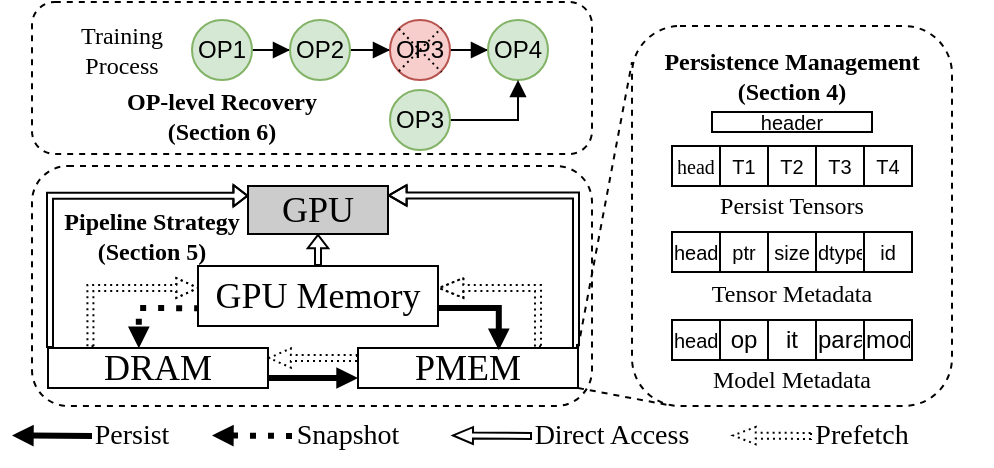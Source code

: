 <mxfile version="24.4.10" type="github">
  <diagram name="第 1 页" id="ikLzCUvxTCN8PEUle8a8">
    <mxGraphModel dx="556" dy="315" grid="1" gridSize="10" guides="1" tooltips="1" connect="1" arrows="1" fold="1" page="1" pageScale="1" pageWidth="827" pageHeight="1169" math="0" shadow="0">
      <root>
        <mxCell id="0" />
        <mxCell id="1" parent="0" />
        <mxCell id="c696yYMnAaCPP0QdVFR3-3" value="" style="rounded=1;whiteSpace=wrap;html=1;dashed=1;fillColor=none;" vertex="1" parent="1">
          <mxGeometry x="260" y="230" width="280" height="120" as="geometry" />
        </mxCell>
        <mxCell id="cLVqLLb1M3J95ejtOXIe-27" style="edgeStyle=orthogonalEdgeStyle;rounded=0;orthogonalLoop=1;jettySize=auto;html=1;startArrow=block;startFill=1;endArrow=none;endFill=0;strokeColor=default;strokeWidth=1;align=center;verticalAlign=middle;arcSize=20;fontFamily=Helvetica;fontSize=11;fontColor=default;labelBackgroundColor=default;sourcePerimeterSpacing=0;targetPerimeterSpacing=0;shape=flexArrow;endSize=3;startSize=2.63;startWidth=6.271;width=3;exitX=0.999;exitY=0.197;exitDx=0;exitDy=0;exitPerimeter=0;" parent="1" edge="1" source="cLVqLLb1M3J95ejtOXIe-1">
          <mxGeometry relative="1" as="geometry">
            <Array as="points">
              <mxPoint x="532" y="245" />
              <mxPoint x="532" y="321" />
            </Array>
            <mxPoint x="437" y="171" as="sourcePoint" />
            <mxPoint x="533" y="321" as="targetPoint" />
          </mxGeometry>
        </mxCell>
        <mxCell id="cLVqLLb1M3J95ejtOXIe-28" style="edgeStyle=orthogonalEdgeStyle;rounded=0;orthogonalLoop=1;jettySize=auto;html=1;entryX=0;entryY=0;entryDx=0;entryDy=0;endArrow=none;endFill=0;startArrow=block;startFill=1;strokeColor=default;strokeWidth=1;align=center;verticalAlign=middle;arcSize=20;fontFamily=Helvetica;fontSize=11;fontColor=default;labelBackgroundColor=default;sourcePerimeterSpacing=0;targetPerimeterSpacing=0;shape=flexArrow;startSize=2.001;endSize=3;width=3;startWidth=6.697;exitX=0.003;exitY=0.203;exitDx=0;exitDy=0;exitPerimeter=0;" parent="1" edge="1" target="cLVqLLb1M3J95ejtOXIe-6" source="cLVqLLb1M3J95ejtOXIe-1">
          <mxGeometry relative="1" as="geometry">
            <Array as="points">
              <mxPoint x="269" y="245" />
              <mxPoint x="269" y="321" />
            </Array>
            <mxPoint x="369" y="171" as="sourcePoint" />
            <mxPoint x="269" y="301" as="targetPoint" />
          </mxGeometry>
        </mxCell>
        <mxCell id="cLVqLLb1M3J95ejtOXIe-1" value="&lt;font style=&quot;font-size: 18px;&quot; face=&quot;Times New Roman&quot;&gt;GPU&lt;/font&gt;" style="rounded=0;whiteSpace=wrap;html=1;fillColor=#CCCCCC;" parent="1" vertex="1">
          <mxGeometry x="368" y="240" width="70" height="24" as="geometry" />
        </mxCell>
        <mxCell id="cLVqLLb1M3J95ejtOXIe-19" style="rounded=0;orthogonalLoop=1;jettySize=auto;html=1;exitX=1;exitY=0.75;exitDx=0;exitDy=0;entryX=0;entryY=0.75;entryDx=0;entryDy=0;strokeWidth=3;endArrow=block;endFill=1;endSize=3;" parent="1" source="cLVqLLb1M3J95ejtOXIe-6" target="cLVqLLb1M3J95ejtOXIe-7" edge="1">
          <mxGeometry relative="1" as="geometry">
            <mxPoint x="373" y="333" as="sourcePoint" />
            <mxPoint x="433" y="333" as="targetPoint" />
          </mxGeometry>
        </mxCell>
        <mxCell id="lA-q4z8uY-RxapRnXuGq-3" style="edgeStyle=orthogonalEdgeStyle;rounded=0;orthogonalLoop=1;jettySize=auto;html=1;exitX=0.193;exitY=-0.019;exitDx=0;exitDy=0;entryX=0.004;entryY=0.39;entryDx=0;entryDy=0;exitPerimeter=0;dashed=1;dashPattern=1 2;strokeColor=default;strokeWidth=1;align=center;verticalAlign=middle;fontFamily=Helvetica;fontSize=11;fontColor=default;labelBackgroundColor=default;endArrow=block;endFill=1;shape=flexArrow;endWidth=6;endSize=3.28;width=3;entryPerimeter=0;" parent="1" source="cLVqLLb1M3J95ejtOXIe-6" target="cLVqLLb1M3J95ejtOXIe-2" edge="1">
          <mxGeometry relative="1" as="geometry">
            <Array as="points">
              <mxPoint x="289" y="291" />
              <mxPoint x="344" y="291" />
            </Array>
          </mxGeometry>
        </mxCell>
        <mxCell id="cLVqLLb1M3J95ejtOXIe-6" value="&lt;font face=&quot;Times New Roman&quot; style=&quot;font-size: 18px;&quot;&gt;DRAM&lt;/font&gt;" style="rounded=0;whiteSpace=wrap;html=1;" parent="1" vertex="1">
          <mxGeometry x="268" y="321" width="110" height="20" as="geometry" />
        </mxCell>
        <mxCell id="cLVqLLb1M3J95ejtOXIe-17" style="rounded=0;orthogonalLoop=1;jettySize=auto;html=1;exitX=1;exitY=0;exitDx=0;exitDy=0;entryX=0;entryY=0.095;entryDx=0;entryDy=0;endArrow=none;endFill=0;dashed=1;entryPerimeter=0;" parent="1" source="cLVqLLb1M3J95ejtOXIe-7" target="cLVqLLb1M3J95ejtOXIe-16" edge="1">
          <mxGeometry relative="1" as="geometry" />
        </mxCell>
        <mxCell id="cLVqLLb1M3J95ejtOXIe-22" style="rounded=0;orthogonalLoop=1;jettySize=auto;html=1;exitX=0;exitY=0.25;exitDx=0;exitDy=0;strokeWidth=1;entryX=1;entryY=0.25;entryDx=0;entryDy=0;endArrow=block;endFill=1;dashed=1;dashPattern=1 2;strokeColor=default;align=center;verticalAlign=middle;fontFamily=Helvetica;fontSize=11;fontColor=default;labelBackgroundColor=default;shape=flexArrow;width=3;startSize=3;endSize=3.311;endWidth=5.645;" parent="1" source="cLVqLLb1M3J95ejtOXIe-7" target="cLVqLLb1M3J95ejtOXIe-6" edge="1">
          <mxGeometry relative="1" as="geometry">
            <mxPoint x="433" y="310" as="sourcePoint" />
            <mxPoint x="383" y="310" as="targetPoint" />
          </mxGeometry>
        </mxCell>
        <mxCell id="lA-q4z8uY-RxapRnXuGq-2" style="edgeStyle=orthogonalEdgeStyle;rounded=0;orthogonalLoop=1;jettySize=auto;html=1;exitX=0.818;exitY=-0.015;exitDx=0;exitDy=0;entryX=1;entryY=0.343;entryDx=0;entryDy=0;exitPerimeter=0;dashed=1;dashPattern=1 2;strokeColor=default;strokeWidth=1;align=center;verticalAlign=middle;fontFamily=Helvetica;fontSize=11;fontColor=default;labelBackgroundColor=default;endArrow=block;endFill=1;shape=flexArrow;width=3;endWidth=5.968;endSize=3.731;entryPerimeter=0;" parent="1" source="cLVqLLb1M3J95ejtOXIe-7" target="cLVqLLb1M3J95ejtOXIe-2" edge="1">
          <mxGeometry relative="1" as="geometry">
            <Array as="points">
              <mxPoint x="513" y="291" />
              <mxPoint x="463" y="291" />
            </Array>
          </mxGeometry>
        </mxCell>
        <mxCell id="cLVqLLb1M3J95ejtOXIe-7" value="&lt;font face=&quot;Times New Roman&quot; style=&quot;font-size: 18px;&quot;&gt;PMEM&lt;/font&gt;" style="rounded=0;whiteSpace=wrap;html=1;" parent="1" vertex="1">
          <mxGeometry x="423" y="321" width="110" height="20" as="geometry" />
        </mxCell>
        <mxCell id="cLVqLLb1M3J95ejtOXIe-16" value="" style="rounded=1;whiteSpace=wrap;html=1;dashed=1;" parent="1" vertex="1">
          <mxGeometry x="560" y="160" width="160" height="190" as="geometry" />
        </mxCell>
        <mxCell id="cLVqLLb1M3J95ejtOXIe-18" style="rounded=0;orthogonalLoop=1;jettySize=auto;html=1;exitX=1;exitY=1;exitDx=0;exitDy=0;entryX=0.117;entryY=0.998;entryDx=0;entryDy=0;endArrow=none;endFill=0;dashed=1;entryPerimeter=0;" parent="1" source="cLVqLLb1M3J95ejtOXIe-7" target="cLVqLLb1M3J95ejtOXIe-16" edge="1">
          <mxGeometry relative="1" as="geometry">
            <mxPoint x="490" y="340" as="sourcePoint" />
            <mxPoint x="540" y="350" as="targetPoint" />
          </mxGeometry>
        </mxCell>
        <mxCell id="cLVqLLb1M3J95ejtOXIe-24" style="edgeStyle=orthogonalEdgeStyle;rounded=0;orthogonalLoop=1;jettySize=auto;html=1;exitX=0.009;exitY=0.704;exitDx=0;exitDy=0;strokeColor=default;strokeWidth=3;align=center;verticalAlign=middle;fontFamily=Helvetica;fontSize=11;fontColor=default;labelBackgroundColor=default;endArrow=block;endFill=1;endSize=3;dashed=1;dashPattern=1 2;entryX=0.413;entryY=0.006;entryDx=0;entryDy=0;entryPerimeter=0;exitPerimeter=0;" parent="1" source="cLVqLLb1M3J95ejtOXIe-2" edge="1" target="cLVqLLb1M3J95ejtOXIe-6">
          <mxGeometry relative="1" as="geometry">
            <mxPoint x="313" y="301" as="targetPoint" />
            <Array as="points">
              <mxPoint x="343" y="301" />
              <mxPoint x="313" y="301" />
            </Array>
          </mxGeometry>
        </mxCell>
        <mxCell id="cLVqLLb1M3J95ejtOXIe-25" style="edgeStyle=orthogonalEdgeStyle;rounded=0;orthogonalLoop=1;jettySize=auto;html=1;exitX=1;exitY=0.75;exitDx=0;exitDy=0;strokeWidth=3;endArrow=block;endFill=1;endSize=3;entryX=0.64;entryY=0.056;entryDx=0;entryDy=0;entryPerimeter=0;" parent="1" source="cLVqLLb1M3J95ejtOXIe-2" edge="1" target="cLVqLLb1M3J95ejtOXIe-7">
          <mxGeometry relative="1" as="geometry">
            <mxPoint x="493" y="301" as="targetPoint" />
            <Array as="points">
              <mxPoint x="463" y="301" />
              <mxPoint x="493" y="301" />
            </Array>
          </mxGeometry>
        </mxCell>
        <mxCell id="cLVqLLb1M3J95ejtOXIe-29" style="edgeStyle=orthogonalEdgeStyle;rounded=0;orthogonalLoop=1;jettySize=auto;html=1;entryX=0.5;entryY=1;entryDx=0;entryDy=0;endArrow=block;endFill=0;strokeColor=default;strokeWidth=1;align=center;verticalAlign=middle;arcSize=20;fontFamily=Helvetica;fontSize=11;fontColor=default;labelBackgroundColor=default;startArrow=none;startFill=0;sourcePerimeterSpacing=0;targetPerimeterSpacing=0;shape=flexArrow;width=3;endSize=1.857;startSize=3;endWidth=6.214;exitX=0.5;exitY=0;exitDx=0;exitDy=0;" parent="1" target="cLVqLLb1M3J95ejtOXIe-1" edge="1" source="cLVqLLb1M3J95ejtOXIe-2">
          <mxGeometry relative="1" as="geometry">
            <mxPoint x="403" y="211" as="sourcePoint" />
          </mxGeometry>
        </mxCell>
        <mxCell id="cLVqLLb1M3J95ejtOXIe-30" value="" style="shape=table;startSize=0;container=1;collapsible=0;childLayout=tableLayout;fontSize=12;" parent="1" vertex="1">
          <mxGeometry x="580" y="220" width="120" height="20" as="geometry" />
        </mxCell>
        <mxCell id="cLVqLLb1M3J95ejtOXIe-31" value="" style="shape=tableRow;horizontal=0;startSize=0;swimlaneHead=0;swimlaneBody=0;strokeColor=inherit;top=0;left=0;bottom=0;right=0;collapsible=0;dropTarget=0;fillColor=none;points=[[0,0.5],[1,0.5]];portConstraint=eastwest;" parent="cLVqLLb1M3J95ejtOXIe-30" vertex="1">
          <mxGeometry width="120" height="20" as="geometry" />
        </mxCell>
        <mxCell id="cLVqLLb1M3J95ejtOXIe-32" value="&lt;font face=&quot;Times New Roman&quot; style=&quot;font-size: 10px;&quot;&gt;head&lt;/font&gt;" style="shape=partialRectangle;html=1;whiteSpace=wrap;connectable=0;strokeColor=inherit;overflow=hidden;fillColor=none;top=0;left=0;bottom=0;right=0;pointerEvents=1;" parent="cLVqLLb1M3J95ejtOXIe-31" vertex="1">
          <mxGeometry width="24" height="20" as="geometry">
            <mxRectangle width="24" height="20" as="alternateBounds" />
          </mxGeometry>
        </mxCell>
        <mxCell id="cLVqLLb1M3J95ejtOXIe-33" value="T1" style="shape=partialRectangle;html=1;whiteSpace=wrap;connectable=0;strokeColor=inherit;overflow=hidden;fillColor=none;top=0;left=0;bottom=0;right=0;pointerEvents=1;fontSize=10;" parent="cLVqLLb1M3J95ejtOXIe-31" vertex="1">
          <mxGeometry x="24" width="24" height="20" as="geometry">
            <mxRectangle width="24" height="20" as="alternateBounds" />
          </mxGeometry>
        </mxCell>
        <mxCell id="cLVqLLb1M3J95ejtOXIe-34" value="T2" style="shape=partialRectangle;html=1;whiteSpace=wrap;connectable=0;strokeColor=inherit;overflow=hidden;fillColor=none;top=0;left=0;bottom=0;right=0;pointerEvents=1;fontSize=10;" parent="cLVqLLb1M3J95ejtOXIe-31" vertex="1">
          <mxGeometry x="48" width="24" height="20" as="geometry">
            <mxRectangle width="24" height="20" as="alternateBounds" />
          </mxGeometry>
        </mxCell>
        <mxCell id="cLVqLLb1M3J95ejtOXIe-35" value="T3" style="shape=partialRectangle;html=1;whiteSpace=wrap;connectable=0;strokeColor=inherit;overflow=hidden;fillColor=none;top=0;left=0;bottom=0;right=0;pointerEvents=1;fontSize=10;" parent="cLVqLLb1M3J95ejtOXIe-31" vertex="1">
          <mxGeometry x="72" width="24" height="20" as="geometry">
            <mxRectangle width="24" height="20" as="alternateBounds" />
          </mxGeometry>
        </mxCell>
        <mxCell id="cLVqLLb1M3J95ejtOXIe-36" value="T4" style="shape=partialRectangle;html=1;whiteSpace=wrap;connectable=0;strokeColor=inherit;overflow=hidden;fillColor=none;top=0;left=0;bottom=0;right=0;pointerEvents=1;fontSize=10;" parent="cLVqLLb1M3J95ejtOXIe-31" vertex="1">
          <mxGeometry x="96" width="24" height="20" as="geometry">
            <mxRectangle width="24" height="20" as="alternateBounds" />
          </mxGeometry>
        </mxCell>
        <mxCell id="cLVqLLb1M3J95ejtOXIe-37" value="&lt;font face=&quot;Times New Roman&quot;&gt;Persist Tensors&lt;/font&gt;" style="text;html=1;align=center;verticalAlign=middle;whiteSpace=wrap;rounded=0;" parent="1" vertex="1">
          <mxGeometry x="590" y="235" width="100" height="30" as="geometry" />
        </mxCell>
        <mxCell id="cLVqLLb1M3J95ejtOXIe-38" value="" style="shape=table;startSize=0;container=1;collapsible=0;childLayout=tableLayout;" parent="1" vertex="1">
          <mxGeometry x="580" y="263" width="120" height="20" as="geometry" />
        </mxCell>
        <mxCell id="cLVqLLb1M3J95ejtOXIe-39" value="" style="shape=tableRow;horizontal=0;startSize=0;swimlaneHead=0;swimlaneBody=0;strokeColor=inherit;top=0;left=0;bottom=0;right=0;collapsible=0;dropTarget=0;fillColor=none;points=[[0,0.5],[1,0.5]];portConstraint=eastwest;" parent="cLVqLLb1M3J95ejtOXIe-38" vertex="1">
          <mxGeometry width="120" height="20" as="geometry" />
        </mxCell>
        <mxCell id="cLVqLLb1M3J95ejtOXIe-40" value="&lt;font style=&quot;font-size: 10px;&quot;&gt;head&lt;/font&gt;" style="shape=partialRectangle;html=1;whiteSpace=wrap;connectable=0;strokeColor=inherit;overflow=hidden;fillColor=none;top=0;left=0;bottom=0;right=0;pointerEvents=1;" parent="cLVqLLb1M3J95ejtOXIe-39" vertex="1">
          <mxGeometry width="24" height="20" as="geometry">
            <mxRectangle width="24" height="20" as="alternateBounds" />
          </mxGeometry>
        </mxCell>
        <mxCell id="cLVqLLb1M3J95ejtOXIe-41" value="&lt;font style=&quot;font-size: 10px;&quot;&gt;ptr&lt;/font&gt;" style="shape=partialRectangle;html=1;whiteSpace=wrap;connectable=0;strokeColor=inherit;overflow=hidden;fillColor=none;top=0;left=0;bottom=0;right=0;pointerEvents=1;" parent="cLVqLLb1M3J95ejtOXIe-39" vertex="1">
          <mxGeometry x="24" width="24" height="20" as="geometry">
            <mxRectangle width="24" height="20" as="alternateBounds" />
          </mxGeometry>
        </mxCell>
        <mxCell id="cLVqLLb1M3J95ejtOXIe-42" value="&lt;font style=&quot;font-size: 10px;&quot;&gt;size&lt;/font&gt;" style="shape=partialRectangle;html=1;whiteSpace=wrap;connectable=0;strokeColor=inherit;overflow=hidden;fillColor=none;top=0;left=0;bottom=0;right=0;pointerEvents=1;" parent="cLVqLLb1M3J95ejtOXIe-39" vertex="1">
          <mxGeometry x="48" width="24" height="20" as="geometry">
            <mxRectangle width="24" height="20" as="alternateBounds" />
          </mxGeometry>
        </mxCell>
        <mxCell id="cLVqLLb1M3J95ejtOXIe-43" value="&lt;font style=&quot;font-size: 10px;&quot;&gt;dtype&lt;/font&gt;" style="shape=partialRectangle;html=1;whiteSpace=wrap;connectable=0;strokeColor=inherit;overflow=hidden;fillColor=none;top=0;left=0;bottom=0;right=0;pointerEvents=1;" parent="cLVqLLb1M3J95ejtOXIe-39" vertex="1">
          <mxGeometry x="72" width="24" height="20" as="geometry">
            <mxRectangle width="24" height="20" as="alternateBounds" />
          </mxGeometry>
        </mxCell>
        <mxCell id="cLVqLLb1M3J95ejtOXIe-44" value="&lt;font style=&quot;font-size: 10px;&quot;&gt;id&lt;/font&gt;" style="shape=partialRectangle;html=1;whiteSpace=wrap;connectable=0;strokeColor=inherit;overflow=hidden;fillColor=none;top=0;left=0;bottom=0;right=0;pointerEvents=1;" parent="cLVqLLb1M3J95ejtOXIe-39" vertex="1">
          <mxGeometry x="96" width="24" height="20" as="geometry">
            <mxRectangle width="24" height="20" as="alternateBounds" />
          </mxGeometry>
        </mxCell>
        <mxCell id="cLVqLLb1M3J95ejtOXIe-45" value="&lt;font face=&quot;Times New Roman&quot;&gt;Tensor Metadata&lt;/font&gt;" style="text;html=1;align=center;verticalAlign=middle;whiteSpace=wrap;rounded=0;" parent="1" vertex="1">
          <mxGeometry x="590" y="279" width="100" height="30" as="geometry" />
        </mxCell>
        <mxCell id="cLVqLLb1M3J95ejtOXIe-46" value="" style="shape=table;startSize=0;container=1;collapsible=0;childLayout=tableLayout;" parent="1" vertex="1">
          <mxGeometry x="580" y="307" width="120" height="20" as="geometry" />
        </mxCell>
        <mxCell id="cLVqLLb1M3J95ejtOXIe-47" value="" style="shape=tableRow;horizontal=0;startSize=0;swimlaneHead=0;swimlaneBody=0;strokeColor=inherit;top=0;left=0;bottom=0;right=0;collapsible=0;dropTarget=0;fillColor=none;points=[[0,0.5],[1,0.5]];portConstraint=eastwest;" parent="cLVqLLb1M3J95ejtOXIe-46" vertex="1">
          <mxGeometry width="120" height="20" as="geometry" />
        </mxCell>
        <mxCell id="cLVqLLb1M3J95ejtOXIe-48" value="&lt;font style=&quot;font-size: 10px;&quot;&gt;head&lt;/font&gt;" style="shape=partialRectangle;html=1;whiteSpace=wrap;connectable=0;strokeColor=inherit;overflow=hidden;fillColor=none;top=0;left=0;bottom=0;right=0;pointerEvents=1;" parent="cLVqLLb1M3J95ejtOXIe-47" vertex="1">
          <mxGeometry width="24" height="20" as="geometry">
            <mxRectangle width="24" height="20" as="alternateBounds" />
          </mxGeometry>
        </mxCell>
        <mxCell id="cLVqLLb1M3J95ejtOXIe-49" value="op" style="shape=partialRectangle;html=1;whiteSpace=wrap;connectable=0;strokeColor=inherit;overflow=hidden;fillColor=none;top=0;left=0;bottom=0;right=0;pointerEvents=1;" parent="cLVqLLb1M3J95ejtOXIe-47" vertex="1">
          <mxGeometry x="24" width="24" height="20" as="geometry">
            <mxRectangle width="24" height="20" as="alternateBounds" />
          </mxGeometry>
        </mxCell>
        <mxCell id="cLVqLLb1M3J95ejtOXIe-50" value="it" style="shape=partialRectangle;html=1;whiteSpace=wrap;connectable=0;strokeColor=inherit;overflow=hidden;fillColor=none;top=0;left=0;bottom=0;right=0;pointerEvents=1;" parent="cLVqLLb1M3J95ejtOXIe-47" vertex="1">
          <mxGeometry x="48" width="24" height="20" as="geometry">
            <mxRectangle width="24" height="20" as="alternateBounds" />
          </mxGeometry>
        </mxCell>
        <mxCell id="cLVqLLb1M3J95ejtOXIe-51" value="para" style="shape=partialRectangle;html=1;whiteSpace=wrap;connectable=0;strokeColor=inherit;overflow=hidden;fillColor=none;top=0;left=0;bottom=0;right=0;pointerEvents=1;" parent="cLVqLLb1M3J95ejtOXIe-47" vertex="1">
          <mxGeometry x="72" width="24" height="20" as="geometry">
            <mxRectangle width="24" height="20" as="alternateBounds" />
          </mxGeometry>
        </mxCell>
        <mxCell id="cLVqLLb1M3J95ejtOXIe-52" value="mod" style="shape=partialRectangle;html=1;whiteSpace=wrap;connectable=0;strokeColor=inherit;overflow=hidden;fillColor=none;top=0;left=0;bottom=0;right=0;pointerEvents=1;" parent="cLVqLLb1M3J95ejtOXIe-47" vertex="1">
          <mxGeometry x="96" width="24" height="20" as="geometry">
            <mxRectangle width="24" height="20" as="alternateBounds" />
          </mxGeometry>
        </mxCell>
        <mxCell id="cLVqLLb1M3J95ejtOXIe-53" value="&lt;font face=&quot;Times New Roman&quot;&gt;Model Metadata&lt;/font&gt;" style="text;html=1;align=center;verticalAlign=middle;whiteSpace=wrap;rounded=0;" parent="1" vertex="1">
          <mxGeometry x="590" y="322" width="100" height="30" as="geometry" />
        </mxCell>
        <mxCell id="cLVqLLb1M3J95ejtOXIe-56" value="&lt;font style=&quot;font-size: 14px;&quot; face=&quot;Times New Roman&quot;&gt;Persist&lt;/font&gt;" style="text;html=1;align=center;verticalAlign=middle;whiteSpace=wrap;rounded=0;" parent="1" vertex="1">
          <mxGeometry x="280" y="350" width="60" height="30" as="geometry" />
        </mxCell>
        <mxCell id="cLVqLLb1M3J95ejtOXIe-58" style="rounded=0;orthogonalLoop=1;jettySize=auto;html=1;strokeWidth=3;entryX=1;entryY=0.25;entryDx=0;entryDy=0;endArrow=block;endFill=1;endSize=3;dashed=1;dashPattern=1 2;" parent="1" edge="1">
          <mxGeometry relative="1" as="geometry">
            <mxPoint x="390" y="365" as="sourcePoint" />
            <mxPoint x="350" y="364.71" as="targetPoint" />
          </mxGeometry>
        </mxCell>
        <mxCell id="cLVqLLb1M3J95ejtOXIe-59" value="&lt;font style=&quot;font-size: 14px;&quot; face=&quot;Times New Roman&quot;&gt;Snapshot&lt;/font&gt;" style="text;html=1;align=center;verticalAlign=middle;whiteSpace=wrap;rounded=0;" parent="1" vertex="1">
          <mxGeometry x="388" y="350" width="60" height="30" as="geometry" />
        </mxCell>
        <mxCell id="cLVqLLb1M3J95ejtOXIe-60" style="rounded=0;orthogonalLoop=1;jettySize=auto;html=1;strokeWidth=3;entryX=1;entryY=0.25;entryDx=0;entryDy=0;endArrow=block;endFill=1;endSize=3;" parent="1" edge="1">
          <mxGeometry relative="1" as="geometry">
            <mxPoint x="290" y="365" as="sourcePoint" />
            <mxPoint x="250" y="364.71" as="targetPoint" />
          </mxGeometry>
        </mxCell>
        <mxCell id="cLVqLLb1M3J95ejtOXIe-61" style="rounded=0;orthogonalLoop=1;jettySize=auto;html=1;strokeWidth=1;entryX=1;entryY=0.25;entryDx=0;entryDy=0;endArrow=block;endFill=1;dashed=1;dashPattern=1 2;shape=flexArrow;width=3;startSize=6;endSize=3.456;endWidth=4.615;" parent="1" edge="1">
          <mxGeometry relative="1" as="geometry">
            <mxPoint x="650" y="365" as="sourcePoint" />
            <mxPoint x="610" y="364.71" as="targetPoint" />
          </mxGeometry>
        </mxCell>
        <mxCell id="cLVqLLb1M3J95ejtOXIe-62" value="&lt;font style=&quot;font-size: 14px;&quot; face=&quot;Times New Roman&quot;&gt;Prefetch&lt;/font&gt;" style="text;html=1;align=center;verticalAlign=middle;whiteSpace=wrap;rounded=0;" parent="1" vertex="1">
          <mxGeometry x="635" y="350" width="80" height="30" as="geometry" />
        </mxCell>
        <mxCell id="cLVqLLb1M3J95ejtOXIe-63" style="rounded=0;orthogonalLoop=1;jettySize=auto;html=1;strokeWidth=1;entryX=1;entryY=0.25;entryDx=0;entryDy=0;endArrow=block;endFill=1;shape=flexArrow;startSize=6;endSize=3;width=3;targetPerimeterSpacing=0;sourcePerimeterSpacing=0;startWidth=20;arcSize=20;endWidth=4.444;" parent="1" edge="1">
          <mxGeometry relative="1" as="geometry">
            <mxPoint x="510" y="365" as="sourcePoint" />
            <mxPoint x="470" y="364.71" as="targetPoint" />
          </mxGeometry>
        </mxCell>
        <mxCell id="cLVqLLb1M3J95ejtOXIe-64" value="&lt;font style=&quot;font-size: 14px;&quot; face=&quot;Times New Roman&quot;&gt;Direct Access&lt;/font&gt;" style="text;html=1;align=center;verticalAlign=middle;whiteSpace=wrap;rounded=0;" parent="1" vertex="1">
          <mxGeometry x="510" y="350" width="80" height="30" as="geometry" />
        </mxCell>
        <mxCell id="c696yYMnAaCPP0QdVFR3-1" value="&lt;font face=&quot;Times New Roman&quot;&gt;&lt;b&gt;Persistence Management&lt;/b&gt;&lt;/font&gt;&lt;div&gt;&lt;font face=&quot;Times New Roman&quot;&gt;&lt;b&gt;(Section 4)&lt;/b&gt;&lt;/font&gt;&lt;/div&gt;" style="text;html=1;align=center;verticalAlign=middle;whiteSpace=wrap;rounded=0;" vertex="1" parent="1">
          <mxGeometry x="540" y="170" width="200" height="30" as="geometry" />
        </mxCell>
        <mxCell id="c696yYMnAaCPP0QdVFR3-2" value="&lt;font style=&quot;font-size: 10px;&quot;&gt;header&lt;/font&gt;" style="rounded=0;whiteSpace=wrap;html=1;" vertex="1" parent="1">
          <mxGeometry x="600" y="203" width="80" height="10" as="geometry" />
        </mxCell>
        <mxCell id="c696yYMnAaCPP0QdVFR3-6" value="&lt;font face=&quot;Times New Roman&quot;&gt;&lt;b&gt;Pipeline Strategy&lt;/b&gt;&lt;/font&gt;&lt;div&gt;&lt;font face=&quot;Times New Roman&quot;&gt;&lt;b&gt;(Section 5)&lt;/b&gt;&lt;/font&gt;&lt;/div&gt;" style="text;html=1;align=center;verticalAlign=middle;whiteSpace=wrap;rounded=0;" vertex="1" parent="1">
          <mxGeometry x="268" y="250" width="104" height="30" as="geometry" />
        </mxCell>
        <mxCell id="c696yYMnAaCPP0QdVFR3-7" value="" style="group" vertex="1" connectable="0" parent="1">
          <mxGeometry x="343" y="280" width="120" height="30" as="geometry" />
        </mxCell>
        <mxCell id="cLVqLLb1M3J95ejtOXIe-2" value="" style="rounded=0;whiteSpace=wrap;html=1;" parent="c696yYMnAaCPP0QdVFR3-7" vertex="1">
          <mxGeometry width="120" height="30" as="geometry" />
        </mxCell>
        <mxCell id="cLVqLLb1M3J95ejtOXIe-4" value="&lt;font face=&quot;Times New Roman&quot; style=&quot;font-size: 18px;&quot;&gt;GPU Memory&lt;/font&gt;" style="text;html=1;align=center;verticalAlign=middle;whiteSpace=wrap;rounded=0;" parent="c696yYMnAaCPP0QdVFR3-7" vertex="1">
          <mxGeometry x="5" width="110" height="30" as="geometry" />
        </mxCell>
        <mxCell id="c696yYMnAaCPP0QdVFR3-12" style="edgeStyle=orthogonalEdgeStyle;rounded=0;orthogonalLoop=1;jettySize=auto;html=1;entryX=0;entryY=0.5;entryDx=0;entryDy=0;endArrow=block;endFill=1;" edge="1" parent="1" source="c696yYMnAaCPP0QdVFR3-8" target="c696yYMnAaCPP0QdVFR3-9">
          <mxGeometry relative="1" as="geometry" />
        </mxCell>
        <mxCell id="c696yYMnAaCPP0QdVFR3-8" value="OP1" style="ellipse;whiteSpace=wrap;html=1;aspect=fixed;fillColor=#d5e8d4;strokeColor=#82b366;" vertex="1" parent="1">
          <mxGeometry x="340" y="157" width="30" height="30" as="geometry" />
        </mxCell>
        <mxCell id="c696yYMnAaCPP0QdVFR3-13" style="edgeStyle=orthogonalEdgeStyle;rounded=0;orthogonalLoop=1;jettySize=auto;html=1;entryX=0;entryY=0.5;entryDx=0;entryDy=0;endArrow=block;endFill=1;" edge="1" parent="1" source="c696yYMnAaCPP0QdVFR3-9" target="c696yYMnAaCPP0QdVFR3-10">
          <mxGeometry relative="1" as="geometry" />
        </mxCell>
        <mxCell id="c696yYMnAaCPP0QdVFR3-9" value="OP2" style="ellipse;whiteSpace=wrap;html=1;aspect=fixed;fillColor=#d5e8d4;strokeColor=#82b366;" vertex="1" parent="1">
          <mxGeometry x="389" y="157" width="30" height="30" as="geometry" />
        </mxCell>
        <mxCell id="c696yYMnAaCPP0QdVFR3-14" style="edgeStyle=orthogonalEdgeStyle;rounded=0;orthogonalLoop=1;jettySize=auto;html=1;entryX=0;entryY=0.5;entryDx=0;entryDy=0;endArrow=block;endFill=1;" edge="1" parent="1" source="c696yYMnAaCPP0QdVFR3-10" target="c696yYMnAaCPP0QdVFR3-11">
          <mxGeometry relative="1" as="geometry" />
        </mxCell>
        <mxCell id="c696yYMnAaCPP0QdVFR3-10" value="OP3" style="ellipse;whiteSpace=wrap;html=1;aspect=fixed;fillColor=#f8cecc;strokeColor=#b85450;" vertex="1" parent="1">
          <mxGeometry x="439" y="157" width="30" height="30" as="geometry" />
        </mxCell>
        <mxCell id="c696yYMnAaCPP0QdVFR3-11" value="OP4" style="ellipse;whiteSpace=wrap;html=1;aspect=fixed;fillColor=#d5e8d4;strokeColor=#82b366;" vertex="1" parent="1">
          <mxGeometry x="488" y="157" width="30" height="30" as="geometry" />
        </mxCell>
        <mxCell id="c696yYMnAaCPP0QdVFR3-15" value="&lt;font face=&quot;Times New Roman&quot;&gt;Training&lt;/font&gt;&lt;div&gt;&lt;font face=&quot;Times New Roman&quot;&gt;Process&lt;/font&gt;&lt;/div&gt;" style="text;html=1;align=center;verticalAlign=middle;whiteSpace=wrap;rounded=0;" vertex="1" parent="1">
          <mxGeometry x="270" y="157" width="70" height="30" as="geometry" />
        </mxCell>
        <mxCell id="c696yYMnAaCPP0QdVFR3-17" style="edgeStyle=orthogonalEdgeStyle;rounded=0;orthogonalLoop=1;jettySize=auto;html=1;entryX=0.5;entryY=1;entryDx=0;entryDy=0;endArrow=block;endFill=1;" edge="1" parent="1" source="c696yYMnAaCPP0QdVFR3-16" target="c696yYMnAaCPP0QdVFR3-11">
          <mxGeometry relative="1" as="geometry" />
        </mxCell>
        <mxCell id="c696yYMnAaCPP0QdVFR3-16" value="OP3" style="ellipse;whiteSpace=wrap;html=1;aspect=fixed;fillColor=#d5e8d4;strokeColor=#82b366;" vertex="1" parent="1">
          <mxGeometry x="439" y="192" width="30" height="30" as="geometry" />
        </mxCell>
        <mxCell id="c696yYMnAaCPP0QdVFR3-18" style="rounded=0;orthogonalLoop=1;jettySize=auto;html=1;exitX=0;exitY=0;exitDx=0;exitDy=0;entryX=0.86;entryY=0.868;entryDx=0;entryDy=0;strokeWidth=1;dashed=1;endArrow=none;endFill=0;dashPattern=1 2;entryPerimeter=0;" edge="1" parent="1" source="c696yYMnAaCPP0QdVFR3-10" target="c696yYMnAaCPP0QdVFR3-10">
          <mxGeometry relative="1" as="geometry" />
        </mxCell>
        <mxCell id="c696yYMnAaCPP0QdVFR3-19" style="rounded=0;orthogonalLoop=1;jettySize=auto;html=1;exitX=0;exitY=1;exitDx=0;exitDy=0;entryX=0.859;entryY=0.132;entryDx=0;entryDy=0;dashed=1;endArrow=none;endFill=0;dashPattern=1 2;entryPerimeter=0;" edge="1" parent="1" source="c696yYMnAaCPP0QdVFR3-10" target="c696yYMnAaCPP0QdVFR3-10">
          <mxGeometry relative="1" as="geometry" />
        </mxCell>
        <mxCell id="c696yYMnAaCPP0QdVFR3-20" value="" style="rounded=1;whiteSpace=wrap;html=1;dashed=1;fillColor=none;" vertex="1" parent="1">
          <mxGeometry x="260" y="148" width="280" height="76" as="geometry" />
        </mxCell>
        <mxCell id="c696yYMnAaCPP0QdVFR3-22" value="&lt;font face=&quot;Times New Roman&quot;&gt;&lt;b&gt;OP-level Recovery&lt;/b&gt;&lt;/font&gt;&lt;div&gt;&lt;font face=&quot;Times New Roman&quot;&gt;&lt;b&gt;(Section 6)&lt;/b&gt;&lt;/font&gt;&lt;/div&gt;" style="text;html=1;align=center;verticalAlign=middle;whiteSpace=wrap;rounded=0;" vertex="1" parent="1">
          <mxGeometry x="255" y="190" width="200" height="30" as="geometry" />
        </mxCell>
      </root>
    </mxGraphModel>
  </diagram>
</mxfile>
